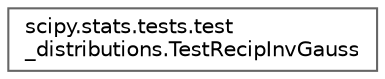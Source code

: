 digraph "Graphical Class Hierarchy"
{
 // LATEX_PDF_SIZE
  bgcolor="transparent";
  edge [fontname=Helvetica,fontsize=10,labelfontname=Helvetica,labelfontsize=10];
  node [fontname=Helvetica,fontsize=10,shape=box,height=0.2,width=0.4];
  rankdir="LR";
  Node0 [id="Node000000",label="scipy.stats.tests.test\l_distributions.TestRecipInvGauss",height=0.2,width=0.4,color="grey40", fillcolor="white", style="filled",URL="$db/d04/classscipy_1_1stats_1_1tests_1_1test__distributions_1_1TestRecipInvGauss.html",tooltip=" "];
}
